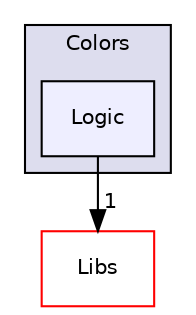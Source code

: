 digraph "Modules/Loadable/Colors/Logic" {
  bgcolor=transparent;
  compound=true
  node [ fontsize="10", fontname="Helvetica"];
  edge [ labelfontsize="10", labelfontname="Helvetica"];
  subgraph clusterdir_9c5afd8681310699e8cf6f6b0b2a88d7 {
    graph [ bgcolor="#ddddee", pencolor="black", label="Colors" fontname="Helvetica", fontsize="10", URL="dir_9c5afd8681310699e8cf6f6b0b2a88d7.html"]
  dir_1e7ea8d754f9c56b0941d487d7687ce6 [shape=box, label="Logic", style="filled", fillcolor="#eeeeff", pencolor="black", URL="dir_1e7ea8d754f9c56b0941d487d7687ce6.html"];
  }
  dir_6e6cb9563333489fde7459b1f95e59a5 [shape=box label="Libs" color="red" URL="dir_6e6cb9563333489fde7459b1f95e59a5.html"];
  dir_1e7ea8d754f9c56b0941d487d7687ce6->dir_6e6cb9563333489fde7459b1f95e59a5 [headlabel="1", labeldistance=1.5 headhref="dir_000059_000012.html"];
}
